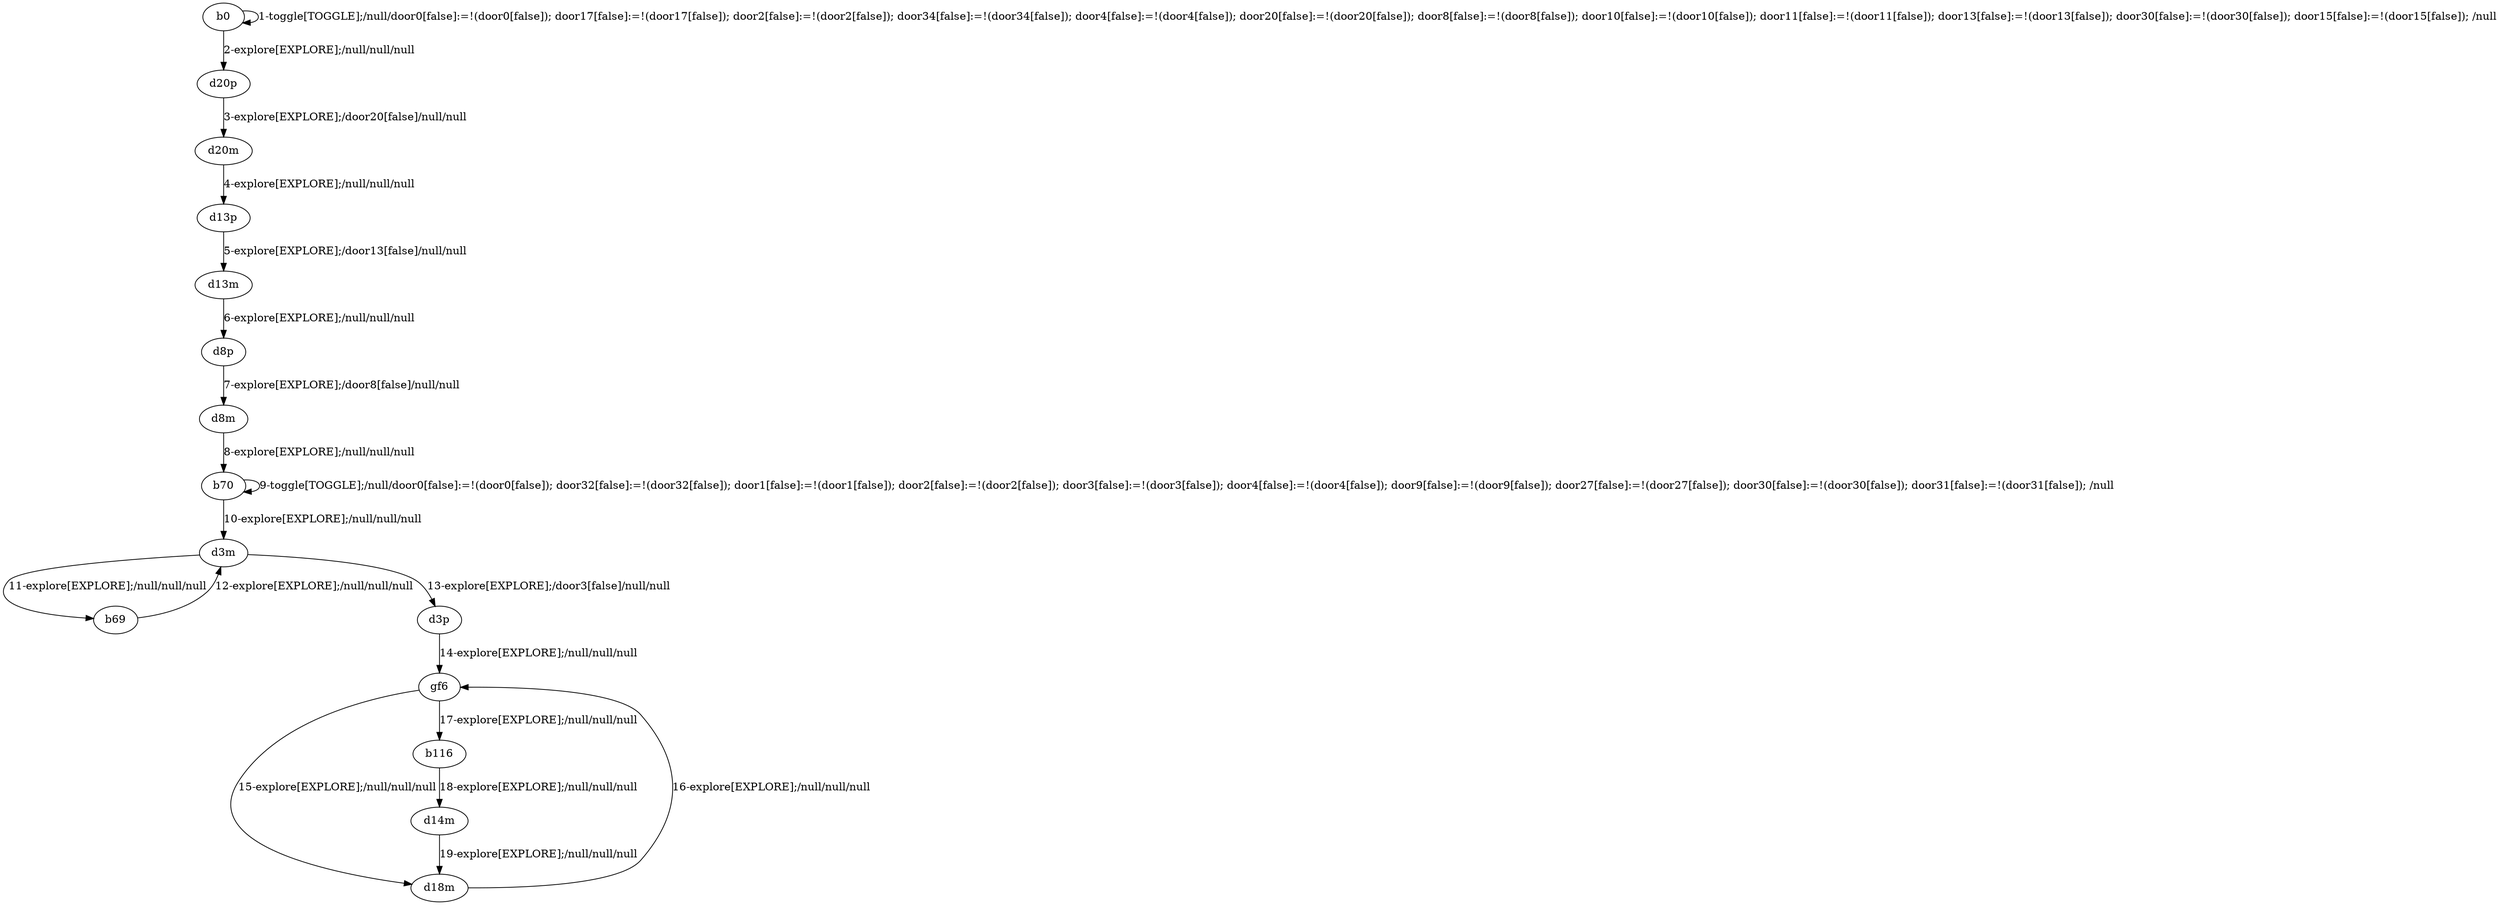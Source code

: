 # Total number of goals covered by this test: 2
# b116 --> d14m
# gf6 --> b116

digraph g {
"b0" -> "b0" [label = "1-toggle[TOGGLE];/null/door0[false]:=!(door0[false]); door17[false]:=!(door17[false]); door2[false]:=!(door2[false]); door34[false]:=!(door34[false]); door4[false]:=!(door4[false]); door20[false]:=!(door20[false]); door8[false]:=!(door8[false]); door10[false]:=!(door10[false]); door11[false]:=!(door11[false]); door13[false]:=!(door13[false]); door30[false]:=!(door30[false]); door15[false]:=!(door15[false]); /null"];
"b0" -> "d20p" [label = "2-explore[EXPLORE];/null/null/null"];
"d20p" -> "d20m" [label = "3-explore[EXPLORE];/door20[false]/null/null"];
"d20m" -> "d13p" [label = "4-explore[EXPLORE];/null/null/null"];
"d13p" -> "d13m" [label = "5-explore[EXPLORE];/door13[false]/null/null"];
"d13m" -> "d8p" [label = "6-explore[EXPLORE];/null/null/null"];
"d8p" -> "d8m" [label = "7-explore[EXPLORE];/door8[false]/null/null"];
"d8m" -> "b70" [label = "8-explore[EXPLORE];/null/null/null"];
"b70" -> "b70" [label = "9-toggle[TOGGLE];/null/door0[false]:=!(door0[false]); door32[false]:=!(door32[false]); door1[false]:=!(door1[false]); door2[false]:=!(door2[false]); door3[false]:=!(door3[false]); door4[false]:=!(door4[false]); door9[false]:=!(door9[false]); door27[false]:=!(door27[false]); door30[false]:=!(door30[false]); door31[false]:=!(door31[false]); /null"];
"b70" -> "d3m" [label = "10-explore[EXPLORE];/null/null/null"];
"d3m" -> "b69" [label = "11-explore[EXPLORE];/null/null/null"];
"b69" -> "d3m" [label = "12-explore[EXPLORE];/null/null/null"];
"d3m" -> "d3p" [label = "13-explore[EXPLORE];/door3[false]/null/null"];
"d3p" -> "gf6" [label = "14-explore[EXPLORE];/null/null/null"];
"gf6" -> "d18m" [label = "15-explore[EXPLORE];/null/null/null"];
"d18m" -> "gf6" [label = "16-explore[EXPLORE];/null/null/null"];
"gf6" -> "b116" [label = "17-explore[EXPLORE];/null/null/null"];
"b116" -> "d14m" [label = "18-explore[EXPLORE];/null/null/null"];
"d14m" -> "d18m" [label = "19-explore[EXPLORE];/null/null/null"];
}